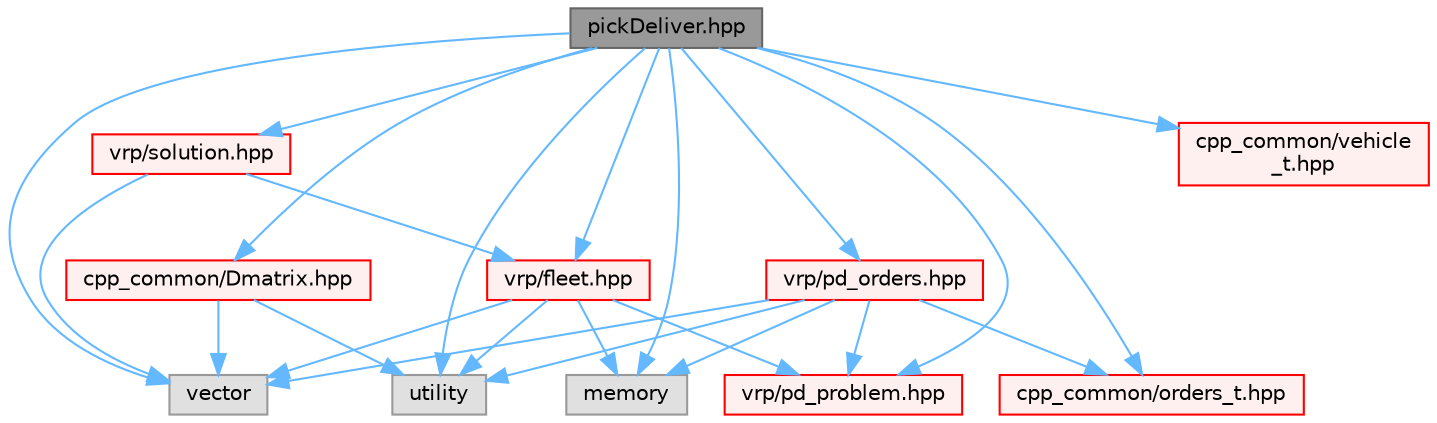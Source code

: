 digraph "pickDeliver.hpp"
{
 // LATEX_PDF_SIZE
  bgcolor="transparent";
  edge [fontname=Helvetica,fontsize=10,labelfontname=Helvetica,labelfontsize=10];
  node [fontname=Helvetica,fontsize=10,shape=box,height=0.2,width=0.4];
  Node1 [id="Node000001",label="pickDeliver.hpp",height=0.2,width=0.4,color="gray40", fillcolor="grey60", style="filled", fontcolor="black",tooltip=" "];
  Node1 -> Node2 [id="edge1_Node000001_Node000002",color="steelblue1",style="solid",tooltip=" "];
  Node2 [id="Node000002",label="vector",height=0.2,width=0.4,color="grey60", fillcolor="#E0E0E0", style="filled",tooltip=" "];
  Node1 -> Node3 [id="edge2_Node000001_Node000003",color="steelblue1",style="solid",tooltip=" "];
  Node3 [id="Node000003",label="memory",height=0.2,width=0.4,color="grey60", fillcolor="#E0E0E0", style="filled",tooltip=" "];
  Node1 -> Node4 [id="edge3_Node000001_Node000004",color="steelblue1",style="solid",tooltip=" "];
  Node4 [id="Node000004",label="utility",height=0.2,width=0.4,color="grey60", fillcolor="#E0E0E0", style="filled",tooltip=" "];
  Node1 -> Node5 [id="edge4_Node000001_Node000005",color="steelblue1",style="solid",tooltip=" "];
  Node5 [id="Node000005",label="cpp_common/vehicle\l_t.hpp",height=0.2,width=0.4,color="red", fillcolor="#FFF0F0", style="filled",URL="$vehicle__t_8hpp.html",tooltip=" "];
  Node1 -> Node7 [id="edge5_Node000001_Node000007",color="steelblue1",style="solid",tooltip=" "];
  Node7 [id="Node000007",label="cpp_common/orders_t.hpp",height=0.2,width=0.4,color="red", fillcolor="#FFF0F0", style="filled",URL="$orders__t_8hpp.html",tooltip=" "];
  Node1 -> Node8 [id="edge6_Node000001_Node000008",color="steelblue1",style="solid",tooltip=" "];
  Node8 [id="Node000008",label="vrp/pd_problem.hpp",height=0.2,width=0.4,color="red", fillcolor="#FFF0F0", style="filled",URL="$pd__problem_8hpp.html",tooltip=" "];
  Node1 -> Node13 [id="edge7_Node000001_Node000013",color="steelblue1",style="solid",tooltip=" "];
  Node13 [id="Node000013",label="cpp_common/Dmatrix.hpp",height=0.2,width=0.4,color="red", fillcolor="#FFF0F0", style="filled",URL="$Dmatrix_8hpp.html",tooltip=" "];
  Node13 -> Node2 [id="edge8_Node000013_Node000002",color="steelblue1",style="solid",tooltip=" "];
  Node13 -> Node4 [id="edge9_Node000013_Node000004",color="steelblue1",style="solid",tooltip=" "];
  Node1 -> Node16 [id="edge10_Node000001_Node000016",color="steelblue1",style="solid",tooltip=" "];
  Node16 [id="Node000016",label="vrp/fleet.hpp",height=0.2,width=0.4,color="red", fillcolor="#FFF0F0", style="filled",URL="$fleet_8hpp.html",tooltip=" "];
  Node16 -> Node2 [id="edge11_Node000016_Node000002",color="steelblue1",style="solid",tooltip=" "];
  Node16 -> Node3 [id="edge12_Node000016_Node000003",color="steelblue1",style="solid",tooltip=" "];
  Node16 -> Node4 [id="edge13_Node000016_Node000004",color="steelblue1",style="solid",tooltip=" "];
  Node16 -> Node8 [id="edge14_Node000016_Node000008",color="steelblue1",style="solid",tooltip=" "];
  Node1 -> Node32 [id="edge15_Node000001_Node000032",color="steelblue1",style="solid",tooltip=" "];
  Node32 [id="Node000032",label="vrp/pd_orders.hpp",height=0.2,width=0.4,color="red", fillcolor="#FFF0F0", style="filled",URL="$pd__orders_8hpp.html",tooltip=" "];
  Node32 -> Node2 [id="edge16_Node000032_Node000002",color="steelblue1",style="solid",tooltip=" "];
  Node32 -> Node3 [id="edge17_Node000032_Node000003",color="steelblue1",style="solid",tooltip=" "];
  Node32 -> Node4 [id="edge18_Node000032_Node000004",color="steelblue1",style="solid",tooltip=" "];
  Node32 -> Node7 [id="edge19_Node000032_Node000007",color="steelblue1",style="solid",tooltip=" "];
  Node32 -> Node8 [id="edge20_Node000032_Node000008",color="steelblue1",style="solid",tooltip=" "];
  Node1 -> Node36 [id="edge21_Node000001_Node000036",color="steelblue1",style="solid",tooltip=" "];
  Node36 [id="Node000036",label="vrp/solution.hpp",height=0.2,width=0.4,color="red", fillcolor="#FFF0F0", style="filled",URL="$solution_8hpp.html",tooltip=" "];
  Node36 -> Node2 [id="edge22_Node000036_Node000002",color="steelblue1",style="solid",tooltip=" "];
  Node36 -> Node16 [id="edge23_Node000036_Node000016",color="steelblue1",style="solid",tooltip=" "];
}
